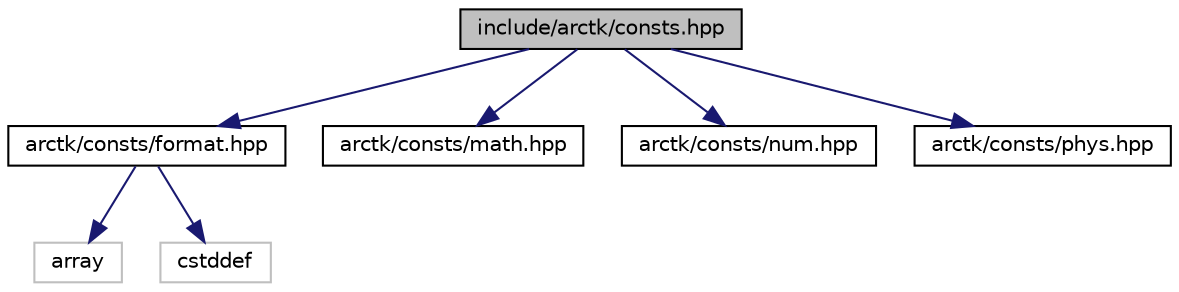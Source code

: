 digraph "include/arctk/consts.hpp"
{
  bgcolor="transparent";
  edge [fontname="Helvetica",fontsize="10",labelfontname="Helvetica",labelfontsize="10"];
  node [fontname="Helvetica",fontsize="10",shape=record];
  Node0 [label="include/arctk/consts.hpp",height=0.2,width=0.4,color="black", fillcolor="grey75", style="filled", fontcolor="black"];
  Node0 -> Node1 [color="midnightblue",fontsize="10",style="solid",fontname="Helvetica"];
  Node1 [label="arctk/consts/format.hpp",height=0.2,width=0.4,color="black",URL="$consts_2format_8hpp.html"];
  Node1 -> Node2 [color="midnightblue",fontsize="10",style="solid",fontname="Helvetica"];
  Node2 [label="array",height=0.2,width=0.4,color="grey75"];
  Node1 -> Node3 [color="midnightblue",fontsize="10",style="solid",fontname="Helvetica"];
  Node3 [label="cstddef",height=0.2,width=0.4,color="grey75"];
  Node0 -> Node4 [color="midnightblue",fontsize="10",style="solid",fontname="Helvetica"];
  Node4 [label="arctk/consts/math.hpp",height=0.2,width=0.4,color="black",URL="$consts_2math_8hpp.html"];
  Node0 -> Node5 [color="midnightblue",fontsize="10",style="solid",fontname="Helvetica"];
  Node5 [label="arctk/consts/num.hpp",height=0.2,width=0.4,color="black",URL="$num_8hpp.html"];
  Node0 -> Node6 [color="midnightblue",fontsize="10",style="solid",fontname="Helvetica"];
  Node6 [label="arctk/consts/phys.hpp",height=0.2,width=0.4,color="black",URL="$consts_2phys_8hpp.html"];
}
